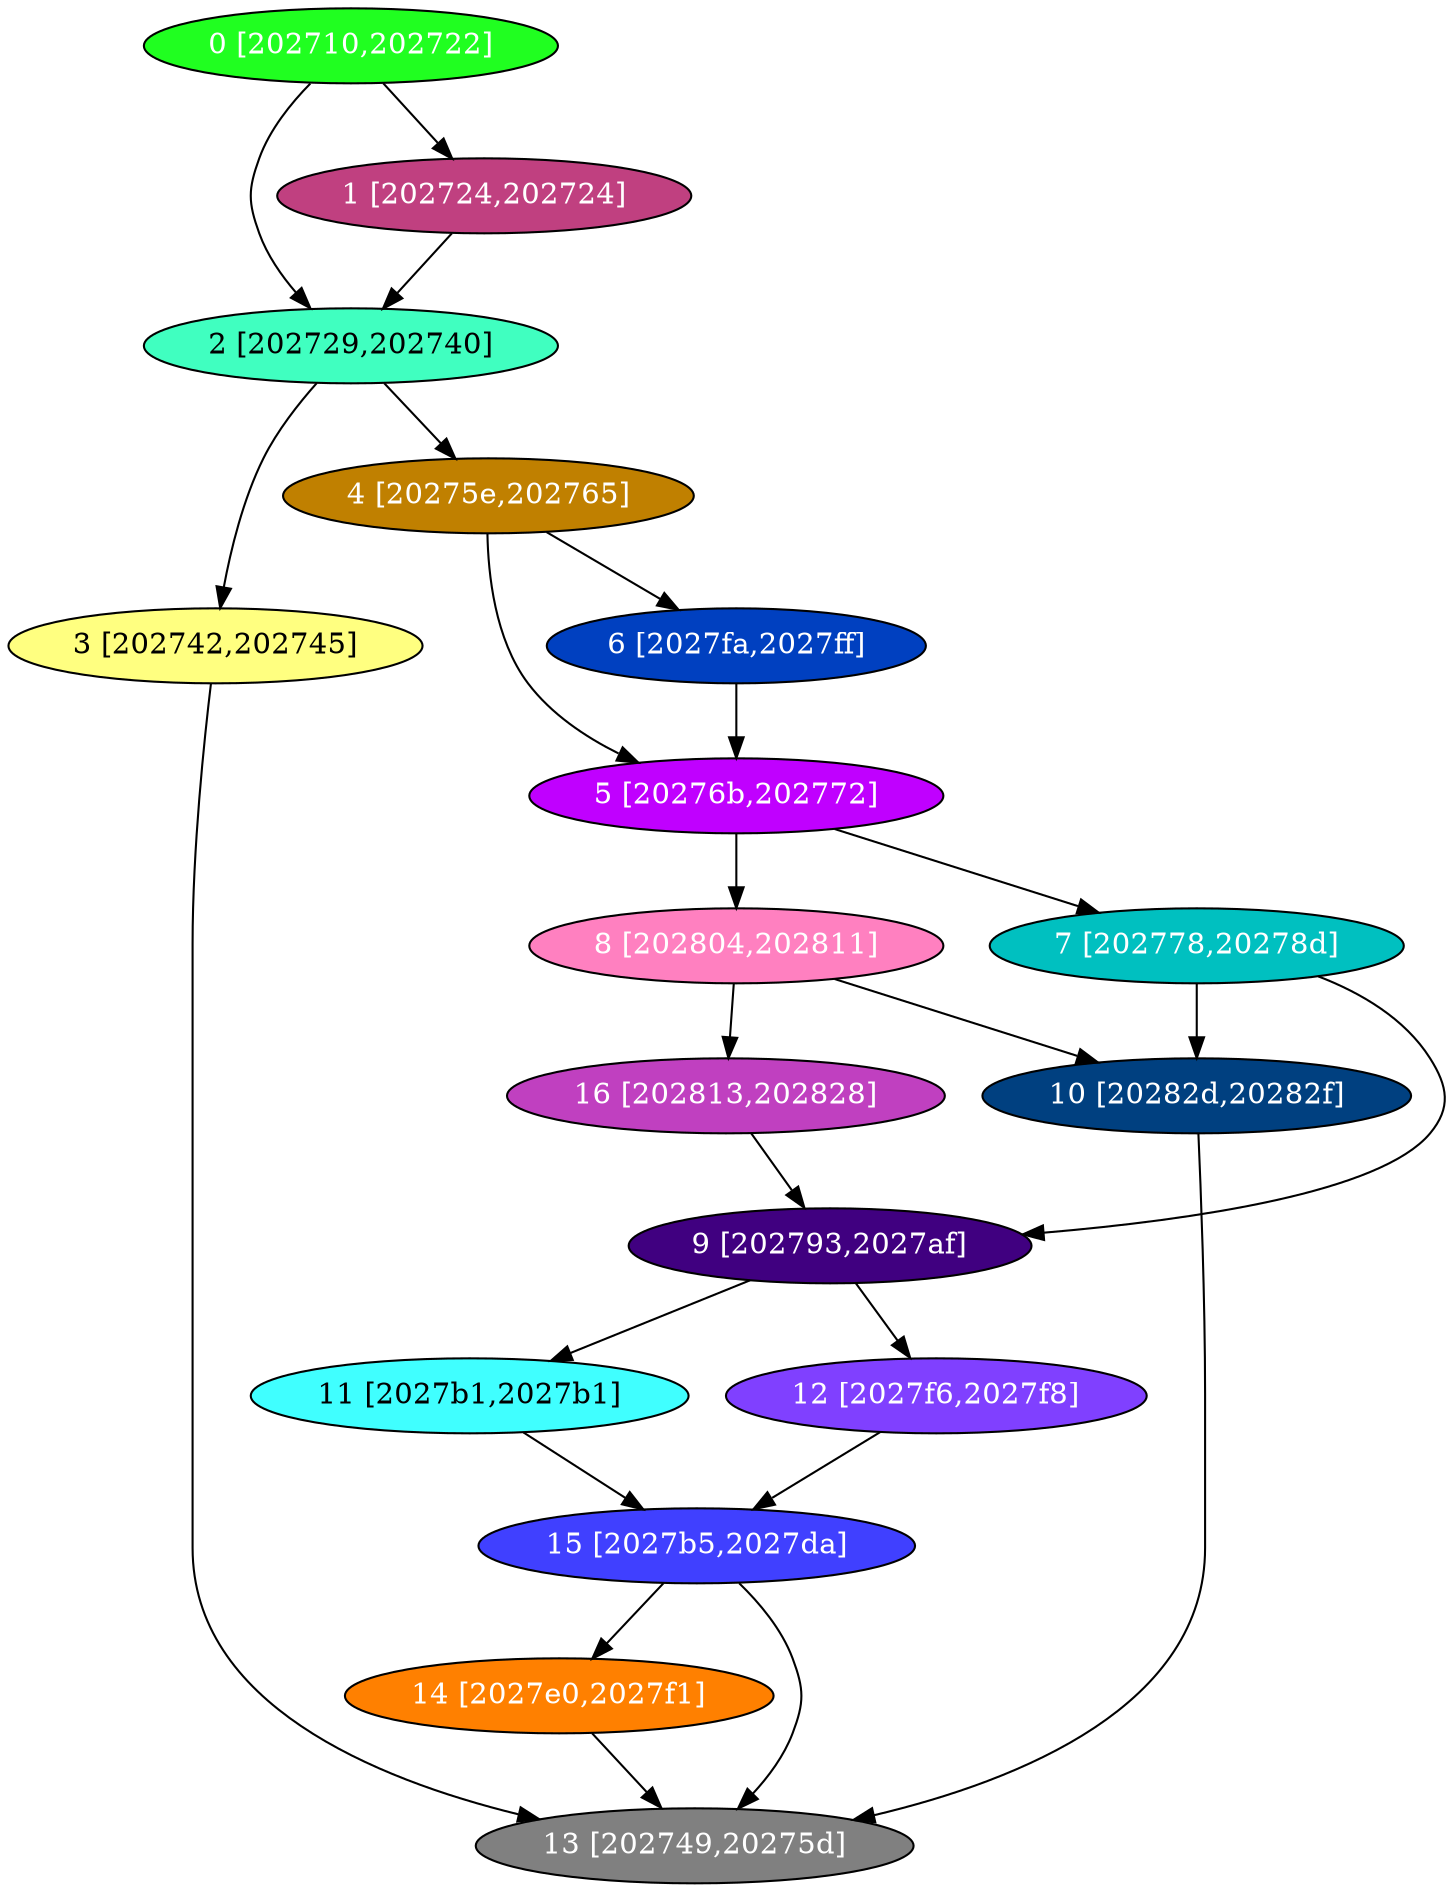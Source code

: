 diGraph libnss3{
	libnss3_0  [style=filled fillcolor="#20FF20" fontcolor="#ffffff" shape=oval label="0 [202710,202722]"]
	libnss3_1  [style=filled fillcolor="#C04080" fontcolor="#ffffff" shape=oval label="1 [202724,202724]"]
	libnss3_2  [style=filled fillcolor="#40FFC0" fontcolor="#000000" shape=oval label="2 [202729,202740]"]
	libnss3_3  [style=filled fillcolor="#FFFF80" fontcolor="#000000" shape=oval label="3 [202742,202745]"]
	libnss3_4  [style=filled fillcolor="#C08000" fontcolor="#ffffff" shape=oval label="4 [20275e,202765]"]
	libnss3_5  [style=filled fillcolor="#C000FF" fontcolor="#ffffff" shape=oval label="5 [20276b,202772]"]
	libnss3_6  [style=filled fillcolor="#0040C0" fontcolor="#ffffff" shape=oval label="6 [2027fa,2027ff]"]
	libnss3_7  [style=filled fillcolor="#00C0C0" fontcolor="#ffffff" shape=oval label="7 [202778,20278d]"]
	libnss3_8  [style=filled fillcolor="#FF80C0" fontcolor="#ffffff" shape=oval label="8 [202804,202811]"]
	libnss3_9  [style=filled fillcolor="#400080" fontcolor="#ffffff" shape=oval label="9 [202793,2027af]"]
	libnss3_a  [style=filled fillcolor="#004080" fontcolor="#ffffff" shape=oval label="10 [20282d,20282f]"]
	libnss3_b  [style=filled fillcolor="#40FFFF" fontcolor="#000000" shape=oval label="11 [2027b1,2027b1]"]
	libnss3_c  [style=filled fillcolor="#8040FF" fontcolor="#ffffff" shape=oval label="12 [2027f6,2027f8]"]
	libnss3_d  [style=filled fillcolor="#808080" fontcolor="#ffffff" shape=oval label="13 [202749,20275d]"]
	libnss3_e  [style=filled fillcolor="#FF8000" fontcolor="#ffffff" shape=oval label="14 [2027e0,2027f1]"]
	libnss3_f  [style=filled fillcolor="#4040FF" fontcolor="#ffffff" shape=oval label="15 [2027b5,2027da]"]
	libnss3_10  [style=filled fillcolor="#C040C0" fontcolor="#ffffff" shape=oval label="16 [202813,202828]"]

	libnss3_0 -> libnss3_1
	libnss3_0 -> libnss3_2
	libnss3_1 -> libnss3_2
	libnss3_2 -> libnss3_3
	libnss3_2 -> libnss3_4
	libnss3_3 -> libnss3_d
	libnss3_4 -> libnss3_5
	libnss3_4 -> libnss3_6
	libnss3_5 -> libnss3_7
	libnss3_5 -> libnss3_8
	libnss3_6 -> libnss3_5
	libnss3_7 -> libnss3_9
	libnss3_7 -> libnss3_a
	libnss3_8 -> libnss3_a
	libnss3_8 -> libnss3_10
	libnss3_9 -> libnss3_b
	libnss3_9 -> libnss3_c
	libnss3_a -> libnss3_d
	libnss3_b -> libnss3_f
	libnss3_c -> libnss3_f
	libnss3_e -> libnss3_d
	libnss3_f -> libnss3_d
	libnss3_f -> libnss3_e
	libnss3_10 -> libnss3_9
}